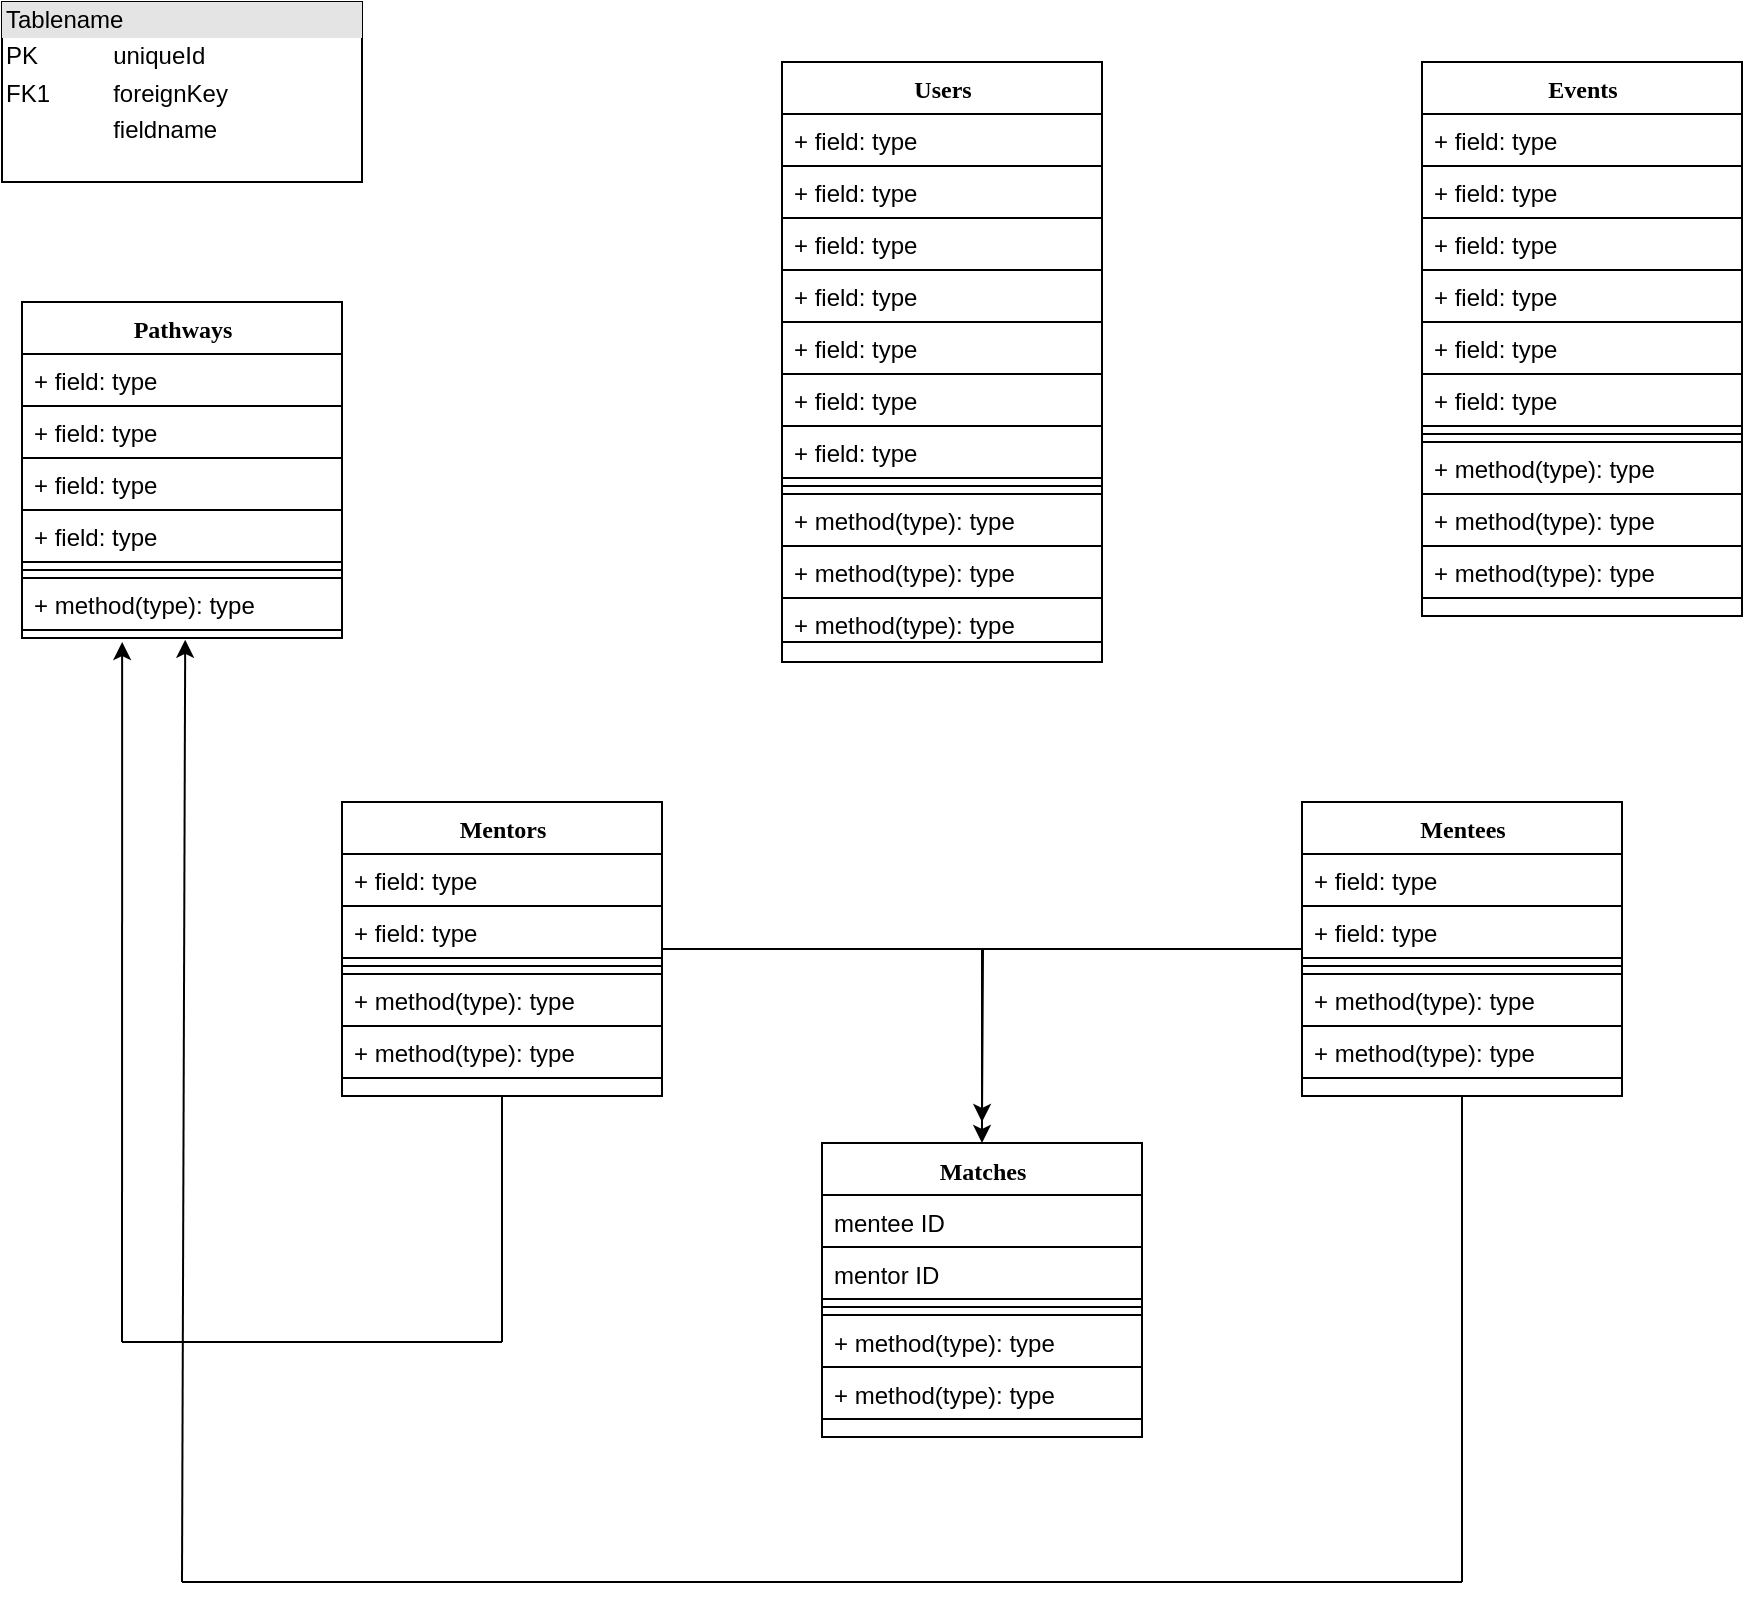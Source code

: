 <mxfile version="13.6.5">
    <diagram name="Page-1" id="9f46799a-70d6-7492-0946-bef42562c5a5">
        <mxGraphModel dx="2092" dy="593" grid="1" gridSize="10" guides="1" tooltips="1" connect="1" arrows="1" fold="1" page="1" pageScale="1" pageWidth="1100" pageHeight="850" background="#ffffff" math="0" shadow="0">
            <root>
                <mxCell id="0"/>
                <mxCell id="1" parent="0"/>
                <mxCell id="AEenWwvKWIrh8L1d1rSv-23" style="edgeStyle=orthogonalEdgeStyle;rounded=0;orthogonalLoop=1;jettySize=auto;html=1;strokeColor=#000000;fontColor=#000000;" parent="1" source="AEenWwvKWIrh8L1d1rSv-1" edge="1">
                    <mxGeometry relative="1" as="geometry">
                        <mxPoint x="200" y="570" as="targetPoint"/>
                    </mxGeometry>
                </mxCell>
                <mxCell id="AEenWwvKWIrh8L1d1rSv-14" value="Matches" style="swimlane;html=1;fontStyle=1;align=center;verticalAlign=top;childLayout=stackLayout;horizontal=1;startSize=26;horizontalStack=0;resizeParent=1;resizeLast=0;collapsible=1;marginBottom=0;swimlaneFillColor=#ffffff;rounded=0;shadow=0;comic=0;labelBackgroundColor=none;strokeWidth=1;fillColor=none;fontFamily=Verdana;fontSize=12;strokeColor=#000000;fontColor=#000000;" parent="1" vertex="1">
                    <mxGeometry x="120" y="580.5" width="160" height="147" as="geometry"/>
                </mxCell>
                <mxCell id="AEenWwvKWIrh8L1d1rSv-15" value="mentee ID" style="text;html=1;fillColor=none;align=left;verticalAlign=top;spacingLeft=4;spacingRight=4;whiteSpace=wrap;overflow=hidden;rotatable=0;points=[[0,0.5],[1,0.5]];portConstraint=eastwest;strokeColor=#000000;fontColor=#000000;" parent="AEenWwvKWIrh8L1d1rSv-14" vertex="1">
                    <mxGeometry y="26" width="160" height="26" as="geometry"/>
                </mxCell>
                <mxCell id="AEenWwvKWIrh8L1d1rSv-16" value="mentor ID" style="text;html=1;fillColor=none;align=left;verticalAlign=top;spacingLeft=4;spacingRight=4;whiteSpace=wrap;overflow=hidden;rotatable=0;points=[[0,0.5],[1,0.5]];portConstraint=eastwest;strokeColor=#000000;fontColor=#000000;" parent="AEenWwvKWIrh8L1d1rSv-14" vertex="1">
                    <mxGeometry y="52" width="160" height="26" as="geometry"/>
                </mxCell>
                <mxCell id="AEenWwvKWIrh8L1d1rSv-17" value="" style="line;html=1;strokeWidth=1;fillColor=none;align=left;verticalAlign=middle;spacingTop=-1;spacingLeft=3;spacingRight=3;rotatable=0;labelPosition=right;points=[];portConstraint=eastwest;strokeColor=#000000;fontColor=#000000;" parent="AEenWwvKWIrh8L1d1rSv-14" vertex="1">
                    <mxGeometry y="78" width="160" height="8" as="geometry"/>
                </mxCell>
                <mxCell id="AEenWwvKWIrh8L1d1rSv-18" value="+ method(type): type" style="text;html=1;fillColor=none;align=left;verticalAlign=top;spacingLeft=4;spacingRight=4;whiteSpace=wrap;overflow=hidden;rotatable=0;points=[[0,0.5],[1,0.5]];portConstraint=eastwest;strokeColor=#000000;fontColor=#000000;" parent="AEenWwvKWIrh8L1d1rSv-14" vertex="1">
                    <mxGeometry y="86" width="160" height="26" as="geometry"/>
                </mxCell>
                <mxCell id="AEenWwvKWIrh8L1d1rSv-19" value="+ method(type): type" style="text;html=1;fillColor=none;align=left;verticalAlign=top;spacingLeft=4;spacingRight=4;whiteSpace=wrap;overflow=hidden;rotatable=0;points=[[0,0.5],[1,0.5]];portConstraint=eastwest;strokeColor=#000000;fontColor=#000000;" parent="AEenWwvKWIrh8L1d1rSv-14" vertex="1">
                    <mxGeometry y="112" width="160" height="26" as="geometry"/>
                </mxCell>
                <mxCell id="AEenWwvKWIrh8L1d1rSv-24" style="edgeStyle=orthogonalEdgeStyle;rounded=0;orthogonalLoop=1;jettySize=auto;html=1;entryX=0.5;entryY=0;entryDx=0;entryDy=0;strokeColor=#000000;fontColor=#000000;" parent="1" source="78961159f06e98e8-108" target="AEenWwvKWIrh8L1d1rSv-14" edge="1">
                    <mxGeometry relative="1" as="geometry"/>
                </mxCell>
                <mxCell id="78961159f06e98e8-108" value="Mentors" style="swimlane;html=1;fontStyle=1;align=center;verticalAlign=top;childLayout=stackLayout;horizontal=1;startSize=26;horizontalStack=0;resizeParent=1;resizeLast=0;collapsible=1;marginBottom=0;swimlaneFillColor=#ffffff;rounded=0;shadow=0;comic=0;labelBackgroundColor=none;strokeWidth=1;fillColor=none;fontFamily=Verdana;fontSize=12;strokeColor=#000000;fontColor=#000000;" parent="1" vertex="1">
                    <mxGeometry x="-120" y="410.0" width="160" height="147" as="geometry"/>
                </mxCell>
                <mxCell id="78961159f06e98e8-109" value="+ field: type" style="text;html=1;fillColor=none;align=left;verticalAlign=top;spacingLeft=4;spacingRight=4;whiteSpace=wrap;overflow=hidden;rotatable=0;points=[[0,0.5],[1,0.5]];portConstraint=eastwest;strokeColor=#000000;fontColor=#000000;" parent="78961159f06e98e8-108" vertex="1">
                    <mxGeometry y="26" width="160" height="26" as="geometry"/>
                </mxCell>
                <mxCell id="78961159f06e98e8-110" value="+ field: type" style="text;html=1;fillColor=none;align=left;verticalAlign=top;spacingLeft=4;spacingRight=4;whiteSpace=wrap;overflow=hidden;rotatable=0;points=[[0,0.5],[1,0.5]];portConstraint=eastwest;strokeColor=#000000;fontColor=#000000;" parent="78961159f06e98e8-108" vertex="1">
                    <mxGeometry y="52" width="160" height="26" as="geometry"/>
                </mxCell>
                <mxCell id="78961159f06e98e8-116" value="" style="line;html=1;strokeWidth=1;fillColor=none;align=left;verticalAlign=middle;spacingTop=-1;spacingLeft=3;spacingRight=3;rotatable=0;labelPosition=right;points=[];portConstraint=eastwest;strokeColor=#000000;fontColor=#000000;" parent="78961159f06e98e8-108" vertex="1">
                    <mxGeometry y="78" width="160" height="8" as="geometry"/>
                </mxCell>
                <mxCell id="78961159f06e98e8-117" value="+ method(type): type" style="text;html=1;fillColor=none;align=left;verticalAlign=top;spacingLeft=4;spacingRight=4;whiteSpace=wrap;overflow=hidden;rotatable=0;points=[[0,0.5],[1,0.5]];portConstraint=eastwest;strokeColor=#000000;fontColor=#000000;" parent="78961159f06e98e8-108" vertex="1">
                    <mxGeometry y="86" width="160" height="26" as="geometry"/>
                </mxCell>
                <mxCell id="78961159f06e98e8-120" value="+ method(type): type" style="text;html=1;fillColor=none;align=left;verticalAlign=top;spacingLeft=4;spacingRight=4;whiteSpace=wrap;overflow=hidden;rotatable=0;points=[[0,0.5],[1,0.5]];portConstraint=eastwest;strokeColor=#000000;fontColor=#000000;" parent="78961159f06e98e8-108" vertex="1">
                    <mxGeometry y="112" width="160" height="26" as="geometry"/>
                </mxCell>
                <mxCell id="AEenWwvKWIrh8L1d1rSv-1" value="Mentees" style="swimlane;html=1;fontStyle=1;align=center;verticalAlign=top;childLayout=stackLayout;horizontal=1;startSize=26;horizontalStack=0;resizeParent=1;resizeLast=0;collapsible=1;marginBottom=0;swimlaneFillColor=#ffffff;rounded=0;shadow=0;comic=0;labelBackgroundColor=none;strokeWidth=1;fillColor=none;fontFamily=Verdana;fontSize=12;strokeColor=#000000;fontColor=#000000;" parent="1" vertex="1">
                    <mxGeometry x="360" y="410.0" width="160" height="147" as="geometry"/>
                </mxCell>
                <mxCell id="AEenWwvKWIrh8L1d1rSv-2" value="+ field: type" style="text;html=1;fillColor=none;align=left;verticalAlign=top;spacingLeft=4;spacingRight=4;whiteSpace=wrap;overflow=hidden;rotatable=0;points=[[0,0.5],[1,0.5]];portConstraint=eastwest;strokeColor=#000000;fontColor=#000000;" parent="AEenWwvKWIrh8L1d1rSv-1" vertex="1">
                    <mxGeometry y="26" width="160" height="26" as="geometry"/>
                </mxCell>
                <mxCell id="AEenWwvKWIrh8L1d1rSv-3" value="+ field: type" style="text;html=1;fillColor=none;align=left;verticalAlign=top;spacingLeft=4;spacingRight=4;whiteSpace=wrap;overflow=hidden;rotatable=0;points=[[0,0.5],[1,0.5]];portConstraint=eastwest;strokeColor=#000000;fontColor=#000000;" parent="AEenWwvKWIrh8L1d1rSv-1" vertex="1">
                    <mxGeometry y="52" width="160" height="26" as="geometry"/>
                </mxCell>
                <mxCell id="AEenWwvKWIrh8L1d1rSv-4" value="" style="line;html=1;strokeWidth=1;fillColor=none;align=left;verticalAlign=middle;spacingTop=-1;spacingLeft=3;spacingRight=3;rotatable=0;labelPosition=right;points=[];portConstraint=eastwest;strokeColor=#000000;fontColor=#000000;" parent="AEenWwvKWIrh8L1d1rSv-1" vertex="1">
                    <mxGeometry y="78" width="160" height="8" as="geometry"/>
                </mxCell>
                <mxCell id="AEenWwvKWIrh8L1d1rSv-5" value="+ method(type): type" style="text;html=1;fillColor=none;align=left;verticalAlign=top;spacingLeft=4;spacingRight=4;whiteSpace=wrap;overflow=hidden;rotatable=0;points=[[0,0.5],[1,0.5]];portConstraint=eastwest;strokeColor=#000000;fontColor=#000000;" parent="AEenWwvKWIrh8L1d1rSv-1" vertex="1">
                    <mxGeometry y="86" width="160" height="26" as="geometry"/>
                </mxCell>
                <mxCell id="AEenWwvKWIrh8L1d1rSv-6" value="+ method(type): type" style="text;html=1;fillColor=none;align=left;verticalAlign=top;spacingLeft=4;spacingRight=4;whiteSpace=wrap;overflow=hidden;rotatable=0;points=[[0,0.5],[1,0.5]];portConstraint=eastwest;strokeColor=#000000;fontColor=#000000;" parent="AEenWwvKWIrh8L1d1rSv-1" vertex="1">
                    <mxGeometry y="112" width="160" height="26" as="geometry"/>
                </mxCell>
                <mxCell id="78961159f06e98e8-95" value="Pathways" style="swimlane;html=1;fontStyle=1;align=center;verticalAlign=top;childLayout=stackLayout;horizontal=1;startSize=26;horizontalStack=0;resizeParent=1;resizeLast=0;collapsible=1;marginBottom=0;swimlaneFillColor=#ffffff;rounded=0;shadow=0;comic=0;labelBackgroundColor=none;strokeWidth=1;fillColor=none;fontFamily=Verdana;fontSize=12;strokeColor=#000000;fontColor=#000000;" parent="1" vertex="1">
                    <mxGeometry x="-280" y="160" width="160" height="168" as="geometry"/>
                </mxCell>
                <mxCell id="78961159f06e98e8-96" value="+ field: type" style="text;html=1;fillColor=none;align=left;verticalAlign=top;spacingLeft=4;spacingRight=4;whiteSpace=wrap;overflow=hidden;rotatable=0;points=[[0,0.5],[1,0.5]];portConstraint=eastwest;strokeColor=#000000;fontColor=#000000;" parent="78961159f06e98e8-95" vertex="1">
                    <mxGeometry y="26" width="160" height="26" as="geometry"/>
                </mxCell>
                <mxCell id="78961159f06e98e8-97" value="+ field: type" style="text;html=1;fillColor=none;align=left;verticalAlign=top;spacingLeft=4;spacingRight=4;whiteSpace=wrap;overflow=hidden;rotatable=0;points=[[0,0.5],[1,0.5]];portConstraint=eastwest;strokeColor=#000000;fontColor=#000000;" parent="78961159f06e98e8-95" vertex="1">
                    <mxGeometry y="52" width="160" height="26" as="geometry"/>
                </mxCell>
                <mxCell id="78961159f06e98e8-98" value="+ field: type" style="text;html=1;fillColor=none;align=left;verticalAlign=top;spacingLeft=4;spacingRight=4;whiteSpace=wrap;overflow=hidden;rotatable=0;points=[[0,0.5],[1,0.5]];portConstraint=eastwest;strokeColor=#000000;fontColor=#000000;" parent="78961159f06e98e8-95" vertex="1">
                    <mxGeometry y="78" width="160" height="26" as="geometry"/>
                </mxCell>
                <mxCell id="78961159f06e98e8-102" value="+ field: type" style="text;html=1;fillColor=none;align=left;verticalAlign=top;spacingLeft=4;spacingRight=4;whiteSpace=wrap;overflow=hidden;rotatable=0;points=[[0,0.5],[1,0.5]];portConstraint=eastwest;strokeColor=#000000;fontColor=#000000;" parent="78961159f06e98e8-95" vertex="1">
                    <mxGeometry y="104" width="160" height="26" as="geometry"/>
                </mxCell>
                <mxCell id="78961159f06e98e8-103" value="" style="line;html=1;strokeWidth=1;fillColor=none;align=left;verticalAlign=middle;spacingTop=-1;spacingLeft=3;spacingRight=3;rotatable=0;labelPosition=right;points=[];portConstraint=eastwest;strokeColor=#000000;fontColor=#000000;" parent="78961159f06e98e8-95" vertex="1">
                    <mxGeometry y="130" width="160" height="8" as="geometry"/>
                </mxCell>
                <mxCell id="78961159f06e98e8-104" value="+ method(type): type" style="text;html=1;fillColor=none;align=left;verticalAlign=top;spacingLeft=4;spacingRight=4;whiteSpace=wrap;overflow=hidden;rotatable=0;points=[[0,0.5],[1,0.5]];portConstraint=eastwest;strokeColor=#000000;fontColor=#000000;" parent="78961159f06e98e8-95" vertex="1">
                    <mxGeometry y="138" width="160" height="26" as="geometry"/>
                </mxCell>
                <mxCell id="AEenWwvKWIrh8L1d1rSv-27" value="" style="endArrow=none;html=1;entryX=0.5;entryY=1;entryDx=0;entryDy=0;strokeColor=#000000;fontColor=#000000;" parent="1" target="AEenWwvKWIrh8L1d1rSv-1" edge="1">
                    <mxGeometry width="50" height="50" relative="1" as="geometry">
                        <mxPoint x="440" y="800" as="sourcePoint"/>
                        <mxPoint x="500" y="620" as="targetPoint"/>
                    </mxGeometry>
                </mxCell>
                <mxCell id="AEenWwvKWIrh8L1d1rSv-28" value="" style="endArrow=none;html=1;strokeColor=#000000;fontColor=#000000;" parent="1" edge="1">
                    <mxGeometry width="50" height="50" relative="1" as="geometry">
                        <mxPoint x="-200" y="800" as="sourcePoint"/>
                        <mxPoint x="440" y="800" as="targetPoint"/>
                    </mxGeometry>
                </mxCell>
                <mxCell id="AEenWwvKWIrh8L1d1rSv-29" value="" style="endArrow=classic;html=1;entryX=0.51;entryY=1.188;entryDx=0;entryDy=0;entryPerimeter=0;strokeColor=#000000;fontColor=#000000;" parent="1" target="78961159f06e98e8-104" edge="1">
                    <mxGeometry width="50" height="50" relative="1" as="geometry">
                        <mxPoint x="-200" y="800" as="sourcePoint"/>
                        <mxPoint x="630" y="380" as="targetPoint"/>
                    </mxGeometry>
                </mxCell>
                <mxCell id="AEenWwvKWIrh8L1d1rSv-30" value="" style="endArrow=none;html=1;exitX=0.5;exitY=1;exitDx=0;exitDy=0;strokeColor=#000000;fontColor=#000000;" parent="1" source="78961159f06e98e8-108" edge="1">
                    <mxGeometry width="50" height="50" relative="1" as="geometry">
                        <mxPoint x="580" y="430" as="sourcePoint"/>
                        <mxPoint x="-40" y="680" as="targetPoint"/>
                    </mxGeometry>
                </mxCell>
                <mxCell id="AEenWwvKWIrh8L1d1rSv-31" value="" style="endArrow=none;html=1;strokeColor=#000000;fontColor=#000000;" parent="1" edge="1">
                    <mxGeometry width="50" height="50" relative="1" as="geometry">
                        <mxPoint x="-40" y="680" as="sourcePoint"/>
                        <mxPoint x="-230" y="680" as="targetPoint"/>
                    </mxGeometry>
                </mxCell>
                <mxCell id="AEenWwvKWIrh8L1d1rSv-34" value="" style="endArrow=classic;html=1;entryX=0.313;entryY=1.231;entryDx=0;entryDy=0;entryPerimeter=0;strokeColor=#000000;fontColor=#000000;" parent="1" target="78961159f06e98e8-104" edge="1">
                    <mxGeometry width="50" height="50" relative="1" as="geometry">
                        <mxPoint x="-230" y="680" as="sourcePoint"/>
                        <mxPoint x="-230" y="600" as="targetPoint"/>
                    </mxGeometry>
                </mxCell>
                <mxCell id="78961159f06e98e8-56" value="Users&lt;br&gt;" style="swimlane;html=1;fontStyle=1;align=center;verticalAlign=top;childLayout=stackLayout;horizontal=1;startSize=26;horizontalStack=0;resizeParent=1;resizeLast=0;collapsible=1;marginBottom=0;swimlaneFillColor=#ffffff;rounded=0;shadow=0;comic=0;labelBackgroundColor=none;strokeWidth=1;fillColor=none;fontFamily=Verdana;fontSize=12;strokeColor=#000000;fontColor=#000000;" parent="1" vertex="1">
                    <mxGeometry x="100" y="40.0" width="160" height="300" as="geometry"/>
                </mxCell>
                <mxCell id="78961159f06e98e8-57" value="+ field: type" style="text;html=1;fillColor=none;align=left;verticalAlign=top;spacingLeft=4;spacingRight=4;whiteSpace=wrap;overflow=hidden;rotatable=0;points=[[0,0.5],[1,0.5]];portConstraint=eastwest;strokeColor=#000000;fontColor=#000000;" parent="78961159f06e98e8-56" vertex="1">
                    <mxGeometry y="26" width="160" height="26" as="geometry"/>
                </mxCell>
                <mxCell id="78961159f06e98e8-58" value="+ field: type" style="text;html=1;fillColor=none;align=left;verticalAlign=top;spacingLeft=4;spacingRight=4;whiteSpace=wrap;overflow=hidden;rotatable=0;points=[[0,0.5],[1,0.5]];portConstraint=eastwest;strokeColor=#000000;fontColor=#000000;" parent="78961159f06e98e8-56" vertex="1">
                    <mxGeometry y="52" width="160" height="26" as="geometry"/>
                </mxCell>
                <mxCell id="78961159f06e98e8-59" value="+ field: type" style="text;html=1;fillColor=none;align=left;verticalAlign=top;spacingLeft=4;spacingRight=4;whiteSpace=wrap;overflow=hidden;rotatable=0;points=[[0,0.5],[1,0.5]];portConstraint=eastwest;strokeColor=#000000;fontColor=#000000;" parent="78961159f06e98e8-56" vertex="1">
                    <mxGeometry y="78" width="160" height="26" as="geometry"/>
                </mxCell>
                <mxCell id="78961159f06e98e8-60" value="+ field: type" style="text;html=1;fillColor=none;align=left;verticalAlign=top;spacingLeft=4;spacingRight=4;whiteSpace=wrap;overflow=hidden;rotatable=0;points=[[0,0.5],[1,0.5]];portConstraint=eastwest;strokeColor=#000000;fontColor=#000000;" parent="78961159f06e98e8-56" vertex="1">
                    <mxGeometry y="104" width="160" height="26" as="geometry"/>
                </mxCell>
                <mxCell id="78961159f06e98e8-61" value="+ field: type" style="text;html=1;fillColor=none;align=left;verticalAlign=top;spacingLeft=4;spacingRight=4;whiteSpace=wrap;overflow=hidden;rotatable=0;points=[[0,0.5],[1,0.5]];portConstraint=eastwest;strokeColor=#000000;fontColor=#000000;" parent="78961159f06e98e8-56" vertex="1">
                    <mxGeometry y="130" width="160" height="26" as="geometry"/>
                </mxCell>
                <mxCell id="78961159f06e98e8-62" value="+ field: type" style="text;html=1;fillColor=none;align=left;verticalAlign=top;spacingLeft=4;spacingRight=4;whiteSpace=wrap;overflow=hidden;rotatable=0;points=[[0,0.5],[1,0.5]];portConstraint=eastwest;strokeColor=#000000;fontColor=#000000;" parent="78961159f06e98e8-56" vertex="1">
                    <mxGeometry y="156" width="160" height="26" as="geometry"/>
                </mxCell>
                <mxCell id="78961159f06e98e8-63" value="+ field: type" style="text;html=1;fillColor=none;align=left;verticalAlign=top;spacingLeft=4;spacingRight=4;whiteSpace=wrap;overflow=hidden;rotatable=0;points=[[0,0.5],[1,0.5]];portConstraint=eastwest;strokeColor=#000000;fontColor=#000000;" parent="78961159f06e98e8-56" vertex="1">
                    <mxGeometry y="182" width="160" height="26" as="geometry"/>
                </mxCell>
                <mxCell id="78961159f06e98e8-64" value="" style="line;html=1;strokeWidth=1;fillColor=none;align=left;verticalAlign=middle;spacingTop=-1;spacingLeft=3;spacingRight=3;rotatable=0;labelPosition=right;points=[];portConstraint=eastwest;strokeColor=#000000;fontColor=#000000;" parent="78961159f06e98e8-56" vertex="1">
                    <mxGeometry y="208" width="160" height="8" as="geometry"/>
                </mxCell>
                <mxCell id="78961159f06e98e8-65" value="+ method(type): type" style="text;html=1;fillColor=none;align=left;verticalAlign=top;spacingLeft=4;spacingRight=4;whiteSpace=wrap;overflow=hidden;rotatable=0;points=[[0,0.5],[1,0.5]];portConstraint=eastwest;strokeColor=#000000;fontColor=#000000;" parent="78961159f06e98e8-56" vertex="1">
                    <mxGeometry y="216" width="160" height="26" as="geometry"/>
                </mxCell>
                <mxCell id="78961159f06e98e8-66" value="+ method(type): type" style="text;html=1;fillColor=none;align=left;verticalAlign=top;spacingLeft=4;spacingRight=4;whiteSpace=wrap;overflow=hidden;rotatable=0;points=[[0,0.5],[1,0.5]];portConstraint=eastwest;strokeColor=#000000;fontColor=#000000;" parent="78961159f06e98e8-56" vertex="1">
                    <mxGeometry y="242" width="160" height="26" as="geometry"/>
                </mxCell>
                <mxCell id="78961159f06e98e8-68" value="+ method(type): type" style="text;html=1;fillColor=none;align=left;verticalAlign=top;spacingLeft=4;spacingRight=4;whiteSpace=wrap;overflow=hidden;rotatable=0;points=[[0,0.5],[1,0.5]];portConstraint=eastwest;strokeColor=#000000;fontColor=#000000;" parent="78961159f06e98e8-56" vertex="1">
                    <mxGeometry y="268" width="160" height="22" as="geometry"/>
                </mxCell>
                <mxCell id="78961159f06e98e8-30" value="Events" style="swimlane;html=1;fontStyle=1;align=center;verticalAlign=top;childLayout=stackLayout;horizontal=1;startSize=26;horizontalStack=0;resizeParent=1;resizeLast=0;collapsible=1;marginBottom=0;swimlaneFillColor=#ffffff;rounded=0;shadow=0;comic=0;labelBackgroundColor=none;strokeWidth=1;fillColor=none;fontFamily=Verdana;fontSize=12;strokeColor=#000000;fontColor=#000000;" parent="1" vertex="1">
                    <mxGeometry x="420" y="40" width="160" height="277" as="geometry"/>
                </mxCell>
                <mxCell id="78961159f06e98e8-31" value="+ field: type" style="text;html=1;fillColor=none;align=left;verticalAlign=top;spacingLeft=4;spacingRight=4;whiteSpace=wrap;overflow=hidden;rotatable=0;points=[[0,0.5],[1,0.5]];portConstraint=eastwest;strokeColor=#000000;fontColor=#000000;" parent="78961159f06e98e8-30" vertex="1">
                    <mxGeometry y="26" width="160" height="26" as="geometry"/>
                </mxCell>
                <mxCell id="78961159f06e98e8-32" value="+ field: type" style="text;html=1;fillColor=none;align=left;verticalAlign=top;spacingLeft=4;spacingRight=4;whiteSpace=wrap;overflow=hidden;rotatable=0;points=[[0,0.5],[1,0.5]];portConstraint=eastwest;strokeColor=#000000;fontColor=#000000;" parent="78961159f06e98e8-30" vertex="1">
                    <mxGeometry y="52" width="160" height="26" as="geometry"/>
                </mxCell>
                <mxCell id="78961159f06e98e8-33" value="+ field: type" style="text;html=1;fillColor=none;align=left;verticalAlign=top;spacingLeft=4;spacingRight=4;whiteSpace=wrap;overflow=hidden;rotatable=0;points=[[0,0.5],[1,0.5]];portConstraint=eastwest;strokeColor=#000000;fontColor=#000000;" parent="78961159f06e98e8-30" vertex="1">
                    <mxGeometry y="78" width="160" height="26" as="geometry"/>
                </mxCell>
                <mxCell id="78961159f06e98e8-34" value="+ field: type" style="text;html=1;fillColor=none;align=left;verticalAlign=top;spacingLeft=4;spacingRight=4;whiteSpace=wrap;overflow=hidden;rotatable=0;points=[[0,0.5],[1,0.5]];portConstraint=eastwest;strokeColor=#000000;fontColor=#000000;" parent="78961159f06e98e8-30" vertex="1">
                    <mxGeometry y="104" width="160" height="26" as="geometry"/>
                </mxCell>
                <mxCell id="78961159f06e98e8-36" value="+ field: type" style="text;html=1;fillColor=none;align=left;verticalAlign=top;spacingLeft=4;spacingRight=4;whiteSpace=wrap;overflow=hidden;rotatable=0;points=[[0,0.5],[1,0.5]];portConstraint=eastwest;strokeColor=#000000;fontColor=#000000;" parent="78961159f06e98e8-30" vertex="1">
                    <mxGeometry y="130" width="160" height="26" as="geometry"/>
                </mxCell>
                <mxCell id="78961159f06e98e8-37" value="+ field: type" style="text;html=1;fillColor=none;align=left;verticalAlign=top;spacingLeft=4;spacingRight=4;whiteSpace=wrap;overflow=hidden;rotatable=0;points=[[0,0.5],[1,0.5]];portConstraint=eastwest;strokeColor=#000000;fontColor=#000000;" parent="78961159f06e98e8-30" vertex="1">
                    <mxGeometry y="156" width="160" height="26" as="geometry"/>
                </mxCell>
                <mxCell id="78961159f06e98e8-38" value="" style="line;html=1;strokeWidth=1;fillColor=none;align=left;verticalAlign=middle;spacingTop=-1;spacingLeft=3;spacingRight=3;rotatable=0;labelPosition=right;points=[];portConstraint=eastwest;strokeColor=#000000;fontColor=#000000;" parent="78961159f06e98e8-30" vertex="1">
                    <mxGeometry y="182" width="160" height="8" as="geometry"/>
                </mxCell>
                <mxCell id="78961159f06e98e8-39" value="+ method(type): type" style="text;html=1;fillColor=none;align=left;verticalAlign=top;spacingLeft=4;spacingRight=4;whiteSpace=wrap;overflow=hidden;rotatable=0;points=[[0,0.5],[1,0.5]];portConstraint=eastwest;strokeColor=#000000;fontColor=#000000;" parent="78961159f06e98e8-30" vertex="1">
                    <mxGeometry y="190" width="160" height="26" as="geometry"/>
                </mxCell>
                <mxCell id="78961159f06e98e8-40" value="+ method(type): type" style="text;html=1;fillColor=none;align=left;verticalAlign=top;spacingLeft=4;spacingRight=4;whiteSpace=wrap;overflow=hidden;rotatable=0;points=[[0,0.5],[1,0.5]];portConstraint=eastwest;strokeColor=#000000;fontColor=#000000;" parent="78961159f06e98e8-30" vertex="1">
                    <mxGeometry y="216" width="160" height="26" as="geometry"/>
                </mxCell>
                <mxCell id="78961159f06e98e8-42" value="+ method(type): type" style="text;html=1;fillColor=none;align=left;verticalAlign=top;spacingLeft=4;spacingRight=4;whiteSpace=wrap;overflow=hidden;rotatable=0;points=[[0,0.5],[1,0.5]];portConstraint=eastwest;strokeColor=#000000;fontColor=#000000;" parent="78961159f06e98e8-30" vertex="1">
                    <mxGeometry y="242" width="160" height="26" as="geometry"/>
                </mxCell>
                <mxCell id="8" value="&lt;div style=&quot;box-sizing: border-box ; width: 100% ; background: #e4e4e4 ; padding: 2px&quot;&gt;&lt;font color=&quot;#000000&quot;&gt;Tablename&lt;/font&gt;&lt;/div&gt;&lt;table style=&quot;width: 100% ; font-size: 1em&quot; cellpadding=&quot;2&quot; cellspacing=&quot;0&quot;&gt;&lt;tbody&gt;&lt;tr&gt;&lt;td&gt;PK&lt;/td&gt;&lt;td&gt;uniqueId&lt;/td&gt;&lt;/tr&gt;&lt;tr&gt;&lt;td&gt;FK1&lt;/td&gt;&lt;td&gt;foreignKey&lt;/td&gt;&lt;/tr&gt;&lt;tr&gt;&lt;td&gt;&lt;/td&gt;&lt;td&gt;fieldname&lt;/td&gt;&lt;/tr&gt;&lt;/tbody&gt;&lt;/table&gt;" style="verticalAlign=top;align=left;overflow=fill;html=1;" vertex="1" parent="1">
                    <mxGeometry x="-290" y="10" width="180" height="90" as="geometry"/>
                </mxCell>
            </root>
        </mxGraphModel>
    </diagram>
</mxfile>